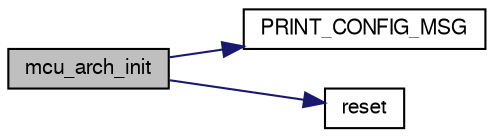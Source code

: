 digraph "mcu_arch_init"
{
  edge [fontname="FreeSans",fontsize="10",labelfontname="FreeSans",labelfontsize="10"];
  node [fontname="FreeSans",fontsize="10",shape=record];
  rankdir="LR";
  Node1 [label="mcu_arch_init",height=0.2,width=0.4,color="black", fillcolor="grey75", style="filled", fontcolor="black"];
  Node1 -> Node2 [color="midnightblue",fontsize="10",style="solid",fontname="FreeSans"];
  Node2 [label="PRINT_CONFIG_MSG",height=0.2,width=0.4,color="black", fillcolor="white", style="filled",URL="$ins__vectornav_8c.html#aa01d3425df2eb0f33ced38c9d8fa8f05"];
  Node1 -> Node3 [color="midnightblue",fontsize="10",style="solid",fontname="FreeSans"];
  Node3 [label="reset",height=0.2,width=0.4,color="black", fillcolor="white", style="filled",URL="$lpc21_2mcu__arch_8c.html#a3aea9deb2a0bfea9ff05a898f4822e31"];
}
